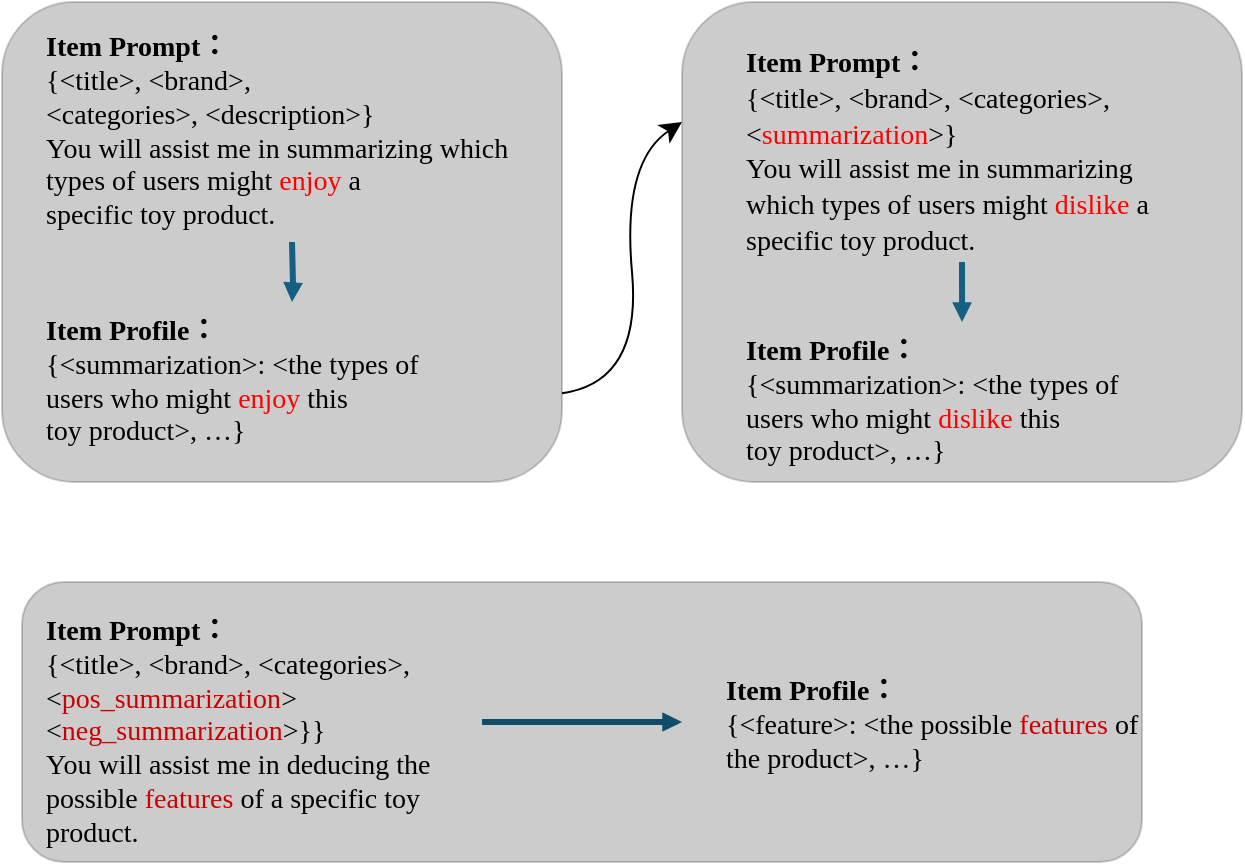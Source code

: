 <mxfile version="26.0.16">
  <diagram name="第 1 页" id="442niqhSu2lS9myGtu38">
    <mxGraphModel dx="984" dy="745" grid="1" gridSize="10" guides="1" tooltips="1" connect="1" arrows="1" fold="1" page="1" pageScale="1" pageWidth="827" pageHeight="1169" math="0" shadow="0">
      <root>
        <mxCell id="0" />
        <mxCell id="1" parent="0" />
        <mxCell id="cAAzMpG0Tfow3gVaOTzU-6" value="" style="rounded=1;whiteSpace=wrap;html=1;gradientColor=light-dark(#FFEFD5,#E6F7FF);gradientDirection=south;strokeColor=default;fillColor=default;opacity=20;" parent="1" vertex="1">
          <mxGeometry y="320" width="280" height="240" as="geometry" />
        </mxCell>
        <mxCell id="cAAzMpG0Tfow3gVaOTzU-11" style="edgeStyle=orthogonalEdgeStyle;rounded=0;orthogonalLoop=1;jettySize=auto;html=1;strokeColor=#156082;targetPerimeterSpacing=0;fontSize=11;strokeWidth=3;endArrow=block;endFill=1;endSize=2;" parent="1" target="cAAzMpG0Tfow3gVaOTzU-10" edge="1">
          <mxGeometry relative="1" as="geometry">
            <mxPoint x="145" y="440" as="sourcePoint" />
          </mxGeometry>
        </mxCell>
        <mxCell id="cAAzMpG0Tfow3gVaOTzU-9" value="&lt;p style=&quot;language:zh-CN;margin-top:0pt;margin-bottom:0pt;margin-left:0in;&lt;br/&gt;text-align:left;direction:ltr;unicode-bidi:embed;mso-line-break-override:none;&lt;br/&gt;word-break:normal;punctuation-wrap:hanging&quot;&gt;&lt;span style=&quot;font-size: 10.5pt; font-family: Aptos; font-weight: bold;&quot;&gt;Item Prompt&lt;/span&gt;&lt;span style=&quot;font-size: 10.5pt; font-family: 等线; font-weight: bold;&quot;&gt;：&lt;/span&gt;&lt;/p&gt;&lt;p style=&quot;language:zh-CN;margin-top:0pt;margin-bottom:0pt;margin-left:0in;&lt;br/&gt;text-align:left;direction:ltr;unicode-bidi:embed;mso-line-break-override:none;&lt;br/&gt;word-break:normal;punctuation-wrap:hanging&quot;&gt;&lt;span style=&quot;font-size: 10.5pt; font-family: Aptos;&quot;&gt;{&amp;lt;title&amp;gt;, &amp;lt;brand&amp;gt;,&lt;br&gt;&amp;lt;categories&amp;gt;, &amp;lt;description&amp;gt;}&lt;/span&gt;&lt;/p&gt;&lt;p style=&quot;language:zh-CN;margin-top:0pt;margin-bottom:0pt;margin-left:0in;&lt;br/&gt;text-align:left;direction:ltr;unicode-bidi:embed;mso-line-break-override:none;&lt;br/&gt;word-break:normal;punctuation-wrap:hanging&quot;&gt;&lt;span style=&quot;font-family: Aptos; font-size: 10.5pt; background-color: transparent; color: light-dark(rgb(0, 0, 0), rgb(255, 255, 255));&quot;&gt;You will assist me in summarizing which&lt;/span&gt;&lt;/p&gt;&lt;p style=&quot;language:zh-CN;margin-top:0pt;margin-bottom:0pt;margin-left:0in;&lt;br/&gt;text-align:left;direction:ltr;unicode-bidi:embed;mso-line-break-override:none;&lt;br/&gt;word-break:normal;punctuation-wrap:hanging&quot;&gt;&lt;span style=&quot;font-size: 10.5pt; font-family: Aptos;&quot;&gt;types of users might &lt;/span&gt;&lt;span style=&quot;font-size: 10.5pt; font-family: Aptos; color: red;&quot;&gt;enjoy&lt;/span&gt;&lt;span style=&quot;font-size: 10.5pt; font-family: Aptos;&quot;&gt; a&lt;br&gt;specific toy product.&lt;/span&gt;&lt;/p&gt;" style="text;html=1;align=left;verticalAlign=middle;resizable=0;points=[];autosize=1;strokeColor=none;fillColor=none;" parent="1" vertex="1">
          <mxGeometry x="20" y="325" width="290" height="120" as="geometry" />
        </mxCell>
        <mxCell id="cAAzMpG0Tfow3gVaOTzU-10" value="&lt;p style=&quot;margin-top: 0pt; margin-bottom: 0pt; margin-left: 0in; direction: ltr; unicode-bidi: embed; word-break: normal;&quot;&gt;&lt;span style=&quot;font-size: 10.5pt; font-family: Aptos; font-weight: bold;&quot;&gt;Item Profile&lt;/span&gt;&lt;span style=&quot;font-size: 10.5pt; font-family: 等线; font-weight: bold;&quot;&gt;：&lt;/span&gt;&lt;/p&gt;&lt;p style=&quot;margin-top: 0pt; margin-bottom: 0pt; margin-left: 0in; direction: ltr; unicode-bidi: embed; word-break: normal;&quot;&gt;&lt;span style=&quot;font-size: 10.5pt; font-family: Aptos;&quot;&gt;{&amp;lt;summarization&amp;gt;: &amp;lt;the types of&lt;br&gt;users who might &lt;/span&gt;&lt;span style=&quot;font-size: 10.5pt; font-family: Aptos; color: red;&quot;&gt;enjoy&lt;/span&gt;&lt;span style=&quot;font-size: 10.5pt; font-family: Aptos;&quot;&gt; this&lt;br&gt;toy product&amp;gt;, …}&lt;/span&gt;&lt;/p&gt;" style="text;html=1;align=left;verticalAlign=middle;resizable=0;points=[];autosize=1;strokeColor=none;fillColor=none;" parent="1" vertex="1">
          <mxGeometry x="20" y="470" width="250" height="80" as="geometry" />
        </mxCell>
        <mxCell id="eqOlh_1EKqWcsQfCFC2H-3" value="" style="rounded=1;whiteSpace=wrap;html=1;gradientColor=light-dark(#FFEFD5,#E6F7FF);gradientDirection=south;strokeColor=default;fillColor=default;opacity=20;" vertex="1" parent="1">
          <mxGeometry x="340" y="320" width="280" height="240" as="geometry" />
        </mxCell>
        <mxCell id="eqOlh_1EKqWcsQfCFC2H-4" style="edgeStyle=orthogonalEdgeStyle;rounded=0;orthogonalLoop=1;jettySize=auto;html=1;strokeColor=#156082;targetPerimeterSpacing=0;fontSize=11;strokeWidth=3;endArrow=block;endFill=1;endSize=2;exitX=0.5;exitY=1;exitDx=0;exitDy=0;entryX=0.524;entryY=0;entryDx=0;entryDy=0;entryPerimeter=0;" edge="1" parent="1" target="eqOlh_1EKqWcsQfCFC2H-6" source="eqOlh_1EKqWcsQfCFC2H-12">
          <mxGeometry relative="1" as="geometry">
            <mxPoint x="465" y="435" as="sourcePoint" />
            <mxPoint x="470" y="545" as="targetPoint" />
          </mxGeometry>
        </mxCell>
        <mxCell id="eqOlh_1EKqWcsQfCFC2H-5" value="&lt;p style=&quot;white-space: normal; margin-top: 0pt; margin-bottom: 0pt; margin-left: 0in; direction: ltr; unicode-bidi: embed; word-break: normal;&quot;&gt;&lt;br&gt;&lt;/p&gt;" style="text;html=1;align=left;verticalAlign=middle;resizable=0;points=[];autosize=1;strokeColor=none;fillColor=none;" vertex="1" parent="1">
          <mxGeometry x="300" y="655" width="20" height="30" as="geometry" />
        </mxCell>
        <mxCell id="eqOlh_1EKqWcsQfCFC2H-6" value="&lt;p style=&quot;margin-top: 0pt; margin-bottom: 0pt; margin-left: 0in; direction: ltr; unicode-bidi: embed; word-break: normal;&quot;&gt;&lt;span style=&quot;font-size: 10.5pt; font-family: Aptos; font-weight: bold;&quot;&gt;Item Profile&lt;/span&gt;&lt;span style=&quot;font-size: 10.5pt; font-family: 等线; font-weight: bold;&quot;&gt;：&lt;/span&gt;&lt;/p&gt;&lt;p style=&quot;margin-top: 0pt; margin-bottom: 0pt; margin-left: 0in; direction: ltr; unicode-bidi: embed; word-break: normal;&quot;&gt;&lt;span style=&quot;font-size: 10.5pt; font-family: Aptos;&quot;&gt;{&amp;lt;summarization&amp;gt;: &amp;lt;the types of&lt;br&gt;users who might &lt;/span&gt;&lt;span style=&quot;font-size: 10.5pt; font-family: Aptos; color: red;&quot;&gt;dislike&lt;/span&gt;&lt;span style=&quot;font-size: 10.5pt; font-family: Aptos;&quot;&gt; this&lt;br&gt;toy product&amp;gt;, …}&lt;/span&gt;&lt;/p&gt;" style="text;html=1;align=left;verticalAlign=middle;resizable=0;points=[];autosize=1;strokeColor=none;fillColor=none;" vertex="1" parent="1">
          <mxGeometry x="370" y="480" width="210" height="80" as="geometry" />
        </mxCell>
        <mxCell id="eqOlh_1EKqWcsQfCFC2H-9" value="&lt;p style=&quot;font-size: 14px; text-align: left; white-space: normal; margin-top: 0pt; margin-bottom: 0pt; margin-left: 0in; direction: ltr; unicode-bidi: embed; word-break: normal;&quot;&gt;&lt;br&gt;&lt;/p&gt;" style="text;html=1;align=center;verticalAlign=middle;resizable=0;points=[];autosize=1;strokeColor=none;fillColor=none;fontSize=16;" vertex="1" parent="1">
          <mxGeometry x="370" y="655" width="20" height="30" as="geometry" />
        </mxCell>
        <mxCell id="eqOlh_1EKqWcsQfCFC2H-12" value="&lt;p style=&quot;caret-color: rgb(0, 0, 0); color: rgb(0, 0, 0); font-family: Helvetica; font-style: normal; font-variant-caps: normal; font-weight: 400; letter-spacing: normal; orphans: auto; text-indent: 0px; text-transform: none; white-space: normal; widows: auto; word-spacing: 0px; -webkit-text-stroke-width: 0px; text-decoration: none; font-size: 14px; text-align: left; margin-top: 0pt; margin-bottom: 0pt; margin-left: 0in; direction: ltr; unicode-bidi: embed; word-break: normal;&quot;&gt;&lt;span style=&quot;font-family: Aptos; font-weight: bold;&quot;&gt;Item Prompt&lt;/span&gt;&lt;span style=&quot;font-family: 等线; font-weight: bold;&quot;&gt;：&lt;/span&gt;&lt;/p&gt;&lt;p style=&quot;caret-color: rgb(0, 0, 0); color: rgb(0, 0, 0); font-family: Helvetica; font-style: normal; font-variant-caps: normal; font-weight: 400; letter-spacing: normal; orphans: auto; text-indent: 0px; text-transform: none; white-space: normal; widows: auto; word-spacing: 0px; -webkit-text-stroke-width: 0px; text-decoration: none; font-size: 14px; text-align: left; margin-top: 0pt; margin-bottom: 0pt; margin-left: 0in; direction: ltr; unicode-bidi: embed; word-break: normal;&quot;&gt;&lt;span style=&quot;font-family: Aptos;&quot;&gt;{&amp;lt;title&amp;gt;, &amp;lt;brand&amp;gt;, &amp;lt;categories&amp;gt;, &amp;lt;&lt;/span&gt;&lt;span data-mx-given-colors=&quot;{&amp;quot;color&amp;quot;:&amp;quot;red&amp;quot;}&quot; style=&quot;font-family: Aptos; color: light-dark(red, rgb(255, 144, 144));&quot;&gt;summarization&lt;/span&gt;&lt;span style=&quot;font-family: Aptos;&quot;&gt;&amp;gt;}&lt;/span&gt;&lt;/p&gt;&lt;p style=&quot;caret-color: rgb(0, 0, 0); color: rgb(0, 0, 0); font-family: Helvetica; font-style: normal; font-variant-caps: normal; font-weight: 400; letter-spacing: normal; orphans: auto; text-indent: 0px; text-transform: none; white-space: normal; widows: auto; word-spacing: 0px; -webkit-text-stroke-width: 0px; text-decoration: none; font-size: 14px; text-align: left; margin-top: 0pt; margin-bottom: 0pt; margin-left: 0in; direction: ltr; unicode-bidi: embed; word-break: normal;&quot;&gt;&lt;span style=&quot;font-family: Aptos;&quot;&gt;You will assist me in summarizing which types of users might&amp;nbsp;&lt;/span&gt;&lt;span data-mx-given-colors=&quot;{&amp;quot;color&amp;quot;:&amp;quot;red&amp;quot;}&quot; style=&quot;font-family: Aptos; color: light-dark(red, rgb(255, 144, 144));&quot;&gt;dislike&lt;/span&gt;&lt;span style=&quot;font-family: Aptos;&quot;&gt;&amp;nbsp;a specific toy product.&lt;/span&gt;&lt;/p&gt;" style="text;whiteSpace=wrap;html=1;" vertex="1" parent="1">
          <mxGeometry x="370" y="335" width="220" height="115" as="geometry" />
        </mxCell>
        <mxCell id="eqOlh_1EKqWcsQfCFC2H-15" value="" style="curved=1;endArrow=classic;html=1;rounded=0;fontSize=12;startSize=8;endSize=8;exitX=1;exitY=0.815;exitDx=0;exitDy=0;exitPerimeter=0;entryX=0;entryY=0.25;entryDx=0;entryDy=0;" edge="1" parent="1" source="cAAzMpG0Tfow3gVaOTzU-6" target="eqOlh_1EKqWcsQfCFC2H-3">
          <mxGeometry width="50" height="50" relative="1" as="geometry">
            <mxPoint x="340" y="480" as="sourcePoint" />
            <mxPoint x="390" y="430" as="targetPoint" />
            <Array as="points">
              <mxPoint x="320" y="510" />
              <mxPoint x="310" y="400" />
            </Array>
          </mxGeometry>
        </mxCell>
        <mxCell id="eqOlh_1EKqWcsQfCFC2H-20" value="&lt;p style=&quot;caret-color: rgb(0, 0, 0); color: rgb(0, 0, 0); font-style: normal; font-variant-caps: normal; font-weight: 400; letter-spacing: normal; orphans: auto; text-indent: 0px; text-transform: none; white-space: normal; widows: auto; word-spacing: 0px; -webkit-text-stroke-width: 0px; text-decoration: none; margin-top: 0pt; margin-bottom: 0pt; margin-left: 0in; text-align: left; direction: ltr; unicode-bidi: embed; word-break: normal;&quot;&gt;&lt;span style=&quot;font-size: 10.5pt; font-family: Aptos; color: black; font-weight: bold;&quot;&gt;Item Prompt&lt;/span&gt;&lt;span style=&quot;font-size: 10.5pt; font-family: 等线; color: black; font-weight: bold;&quot;&gt;：&lt;/span&gt;&lt;/p&gt;&lt;p style=&quot;caret-color: rgb(0, 0, 0); color: rgb(0, 0, 0); font-style: normal; font-variant-caps: normal; font-weight: 400; letter-spacing: normal; orphans: auto; text-indent: 0px; text-transform: none; white-space: normal; widows: auto; word-spacing: 0px; -webkit-text-stroke-width: 0px; text-decoration: none; margin-top: 0pt; margin-bottom: 0pt; margin-left: 0in; text-align: left; direction: ltr; unicode-bidi: embed; word-break: normal;&quot;&gt;&lt;span style=&quot;font-size: 10.5pt; font-family: Aptos; color: black;&quot;&gt;{&amp;lt;title&amp;gt;, &amp;lt;brand&amp;gt;, &amp;lt;categories&amp;gt;, &amp;lt;&lt;/span&gt;&lt;span style=&quot;font-size: 10.5pt; font-family: Aptos; color: red;&quot;&gt;pos_summarization&lt;/span&gt;&lt;span style=&quot;font-size: 10.5pt; font-family: Aptos; color: black;&quot;&gt;&amp;gt; &amp;lt;&lt;/span&gt;&lt;span style=&quot;font-size: 10.5pt; font-family: Aptos; color: red;&quot;&gt;neg_summarization&lt;/span&gt;&lt;span style=&quot;font-size: 10.5pt; font-family: Aptos; color: black;&quot;&gt;&amp;gt;}}&lt;/span&gt;&lt;/p&gt;&lt;p style=&quot;caret-color: rgb(0, 0, 0); color: rgb(0, 0, 0); font-style: normal; font-variant-caps: normal; font-weight: 400; letter-spacing: normal; orphans: auto; text-indent: 0px; text-transform: none; white-space: normal; widows: auto; word-spacing: 0px; -webkit-text-stroke-width: 0px; text-decoration: none; margin-top: 0pt; margin-bottom: 0pt; margin-left: 0in; text-align: left; direction: ltr; unicode-bidi: embed; word-break: normal;&quot;&gt;&lt;span style=&quot;font-size: 10.5pt; font-family: Aptos; color: black;&quot;&gt;You will assist me in deducing the possible&lt;span class=&quot;Apple-converted-space&quot;&gt;&amp;nbsp;&lt;/span&gt;&lt;/span&gt;&lt;span style=&quot;font-size: 10.5pt; font-family: Aptos; color: red;&quot;&gt;features&lt;/span&gt;&lt;span style=&quot;font-size: 10.5pt; font-family: Aptos; color: black;&quot;&gt;&lt;span class=&quot;Apple-converted-space&quot;&gt;&amp;nbsp;&lt;/span&gt;of a specific toy product.&lt;/span&gt;&lt;/p&gt;" style="text;whiteSpace=wrap;html=1;" vertex="1" parent="1">
          <mxGeometry x="20" y="620" width="220" height="120" as="geometry" />
        </mxCell>
        <mxCell id="eqOlh_1EKqWcsQfCFC2H-21" value="&lt;p style=&quot;caret-color: rgb(0, 0, 0); color: rgb(0, 0, 0); font-style: normal; font-variant-caps: normal; font-weight: 400; letter-spacing: normal; orphans: auto; text-indent: 0px; text-transform: none; white-space: normal; widows: auto; word-spacing: 0px; -webkit-text-stroke-width: 0px; text-decoration: none; margin-top: 0pt; margin-bottom: 0pt; margin-left: 0in; text-align: left; direction: ltr; unicode-bidi: embed; word-break: normal;&quot;&gt;&lt;span style=&quot;font-size: 10.5pt; font-family: Aptos; color: black; font-weight: bold;&quot;&gt;Item Profile&lt;/span&gt;&lt;span style=&quot;font-size: 10.5pt; font-family: 等线; color: black; font-weight: bold;&quot;&gt;：&lt;/span&gt;&lt;/p&gt;&lt;p style=&quot;caret-color: rgb(0, 0, 0); color: rgb(0, 0, 0); font-style: normal; font-variant-caps: normal; font-weight: 400; letter-spacing: normal; orphans: auto; text-indent: 0px; text-transform: none; white-space: normal; widows: auto; word-spacing: 0px; -webkit-text-stroke-width: 0px; text-decoration: none; margin-top: 0pt; margin-bottom: 0pt; margin-left: 0in; text-align: left; direction: ltr; unicode-bidi: embed; word-break: normal;&quot;&gt;&lt;span style=&quot;font-size: 10.5pt; font-family: Aptos; color: black;&quot;&gt;{&amp;lt;feature&amp;gt;: &amp;lt;the possible&lt;span class=&quot;Apple-converted-space&quot;&gt;&amp;nbsp;&lt;/span&gt;&lt;/span&gt;&lt;span style=&quot;font-size: 10.5pt; font-family: Aptos; color: red;&quot;&gt;features&lt;/span&gt;&lt;span style=&quot;font-size: 10.5pt; font-family: Aptos; color: black;&quot;&gt;&lt;span class=&quot;Apple-converted-space&quot;&gt;&amp;nbsp;&lt;/span&gt;of the product&amp;gt;, …}&lt;/span&gt;&lt;/p&gt;" style="text;whiteSpace=wrap;html=1;" vertex="1" parent="1">
          <mxGeometry x="360" y="650" width="220" height="60" as="geometry" />
        </mxCell>
        <mxCell id="eqOlh_1EKqWcsQfCFC2H-23" style="edgeStyle=orthogonalEdgeStyle;rounded=0;orthogonalLoop=1;jettySize=auto;html=1;strokeColor=#156082;targetPerimeterSpacing=0;fontSize=11;strokeWidth=3;endArrow=block;endFill=1;endSize=2;exitX=1;exitY=0.5;exitDx=0;exitDy=0;" edge="1" parent="1" source="eqOlh_1EKqWcsQfCFC2H-20">
          <mxGeometry relative="1" as="geometry">
            <mxPoint x="490" y="460" as="sourcePoint" />
            <mxPoint x="340" y="680" as="targetPoint" />
          </mxGeometry>
        </mxCell>
        <mxCell id="eqOlh_1EKqWcsQfCFC2H-24" value="" style="rounded=1;whiteSpace=wrap;html=1;gradientColor=light-dark(#FFEFD5,#E6F7FF);gradientDirection=south;strokeColor=default;fillColor=default;opacity=20;" vertex="1" parent="1">
          <mxGeometry x="10" y="610" width="560" height="140" as="geometry" />
        </mxCell>
      </root>
    </mxGraphModel>
  </diagram>
</mxfile>
